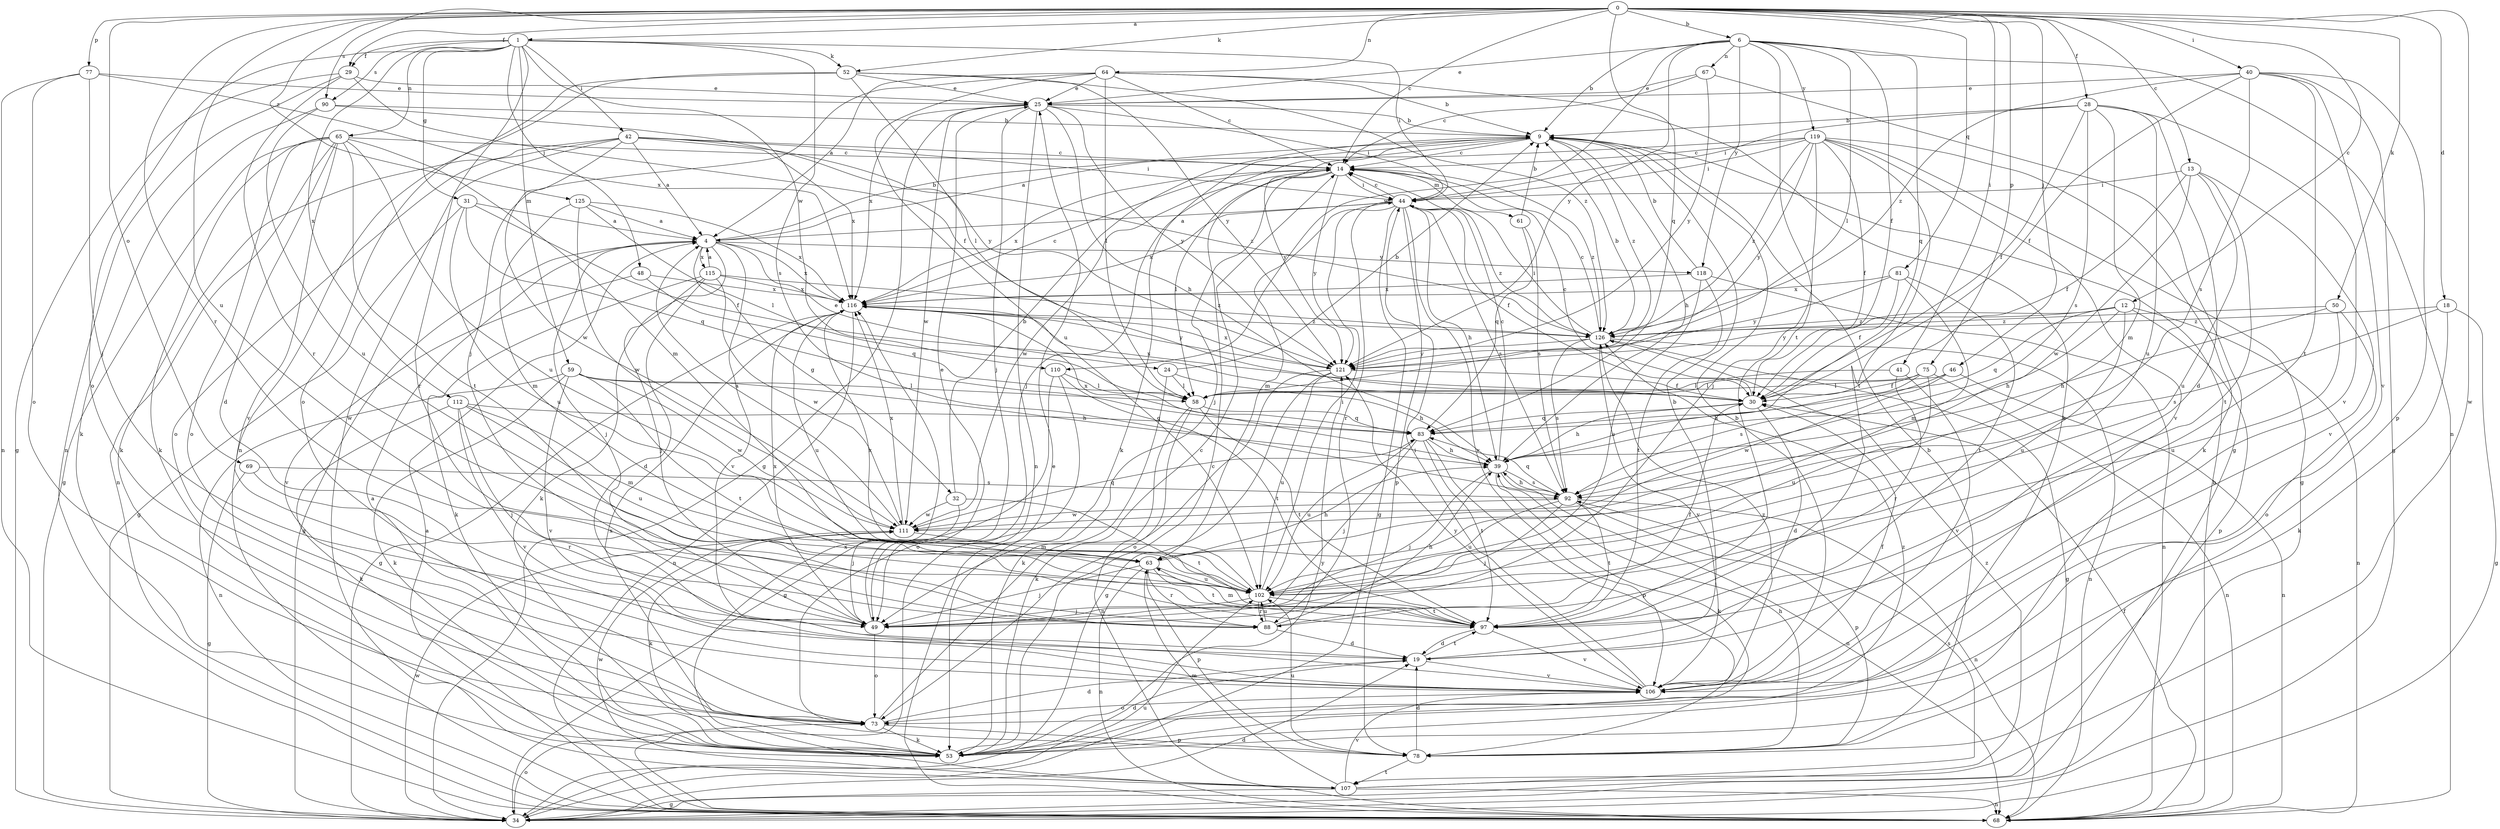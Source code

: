 strict digraph  {
0;
1;
4;
6;
9;
12;
13;
14;
18;
19;
24;
25;
28;
29;
30;
31;
32;
34;
39;
40;
41;
42;
44;
46;
48;
49;
50;
52;
53;
58;
59;
61;
63;
64;
65;
67;
68;
69;
73;
75;
77;
78;
81;
83;
88;
90;
92;
97;
102;
106;
107;
110;
111;
112;
115;
116;
118;
119;
121;
125;
126;
0 -> 1  [label=a];
0 -> 6  [label=b];
0 -> 12  [label=c];
0 -> 13  [label=c];
0 -> 14  [label=c];
0 -> 18  [label=d];
0 -> 28  [label=f];
0 -> 29  [label=f];
0 -> 40  [label=i];
0 -> 41  [label=i];
0 -> 46  [label=j];
0 -> 50  [label=k];
0 -> 52  [label=k];
0 -> 64  [label=n];
0 -> 69  [label=o];
0 -> 75  [label=p];
0 -> 77  [label=p];
0 -> 81  [label=q];
0 -> 83  [label=q];
0 -> 88  [label=r];
0 -> 90  [label=s];
0 -> 102  [label=u];
0 -> 107  [label=w];
0 -> 125  [label=z];
1 -> 29  [label=f];
1 -> 31  [label=g];
1 -> 42  [label=i];
1 -> 44  [label=i];
1 -> 48  [label=j];
1 -> 52  [label=k];
1 -> 59  [label=m];
1 -> 65  [label=n];
1 -> 73  [label=o];
1 -> 90  [label=s];
1 -> 92  [label=s];
1 -> 107  [label=w];
1 -> 110  [label=w];
1 -> 112  [label=x];
4 -> 9  [label=b];
4 -> 24  [label=e];
4 -> 32  [label=g];
4 -> 34  [label=g];
4 -> 49  [label=j];
4 -> 53  [label=k];
4 -> 106  [label=v];
4 -> 115  [label=x];
4 -> 116  [label=x];
4 -> 118  [label=y];
6 -> 9  [label=b];
6 -> 25  [label=e];
6 -> 30  [label=f];
6 -> 58  [label=l];
6 -> 67  [label=n];
6 -> 68  [label=n];
6 -> 83  [label=q];
6 -> 97  [label=t];
6 -> 110  [label=w];
6 -> 118  [label=y];
6 -> 119  [label=y];
6 -> 121  [label=y];
9 -> 14  [label=c];
9 -> 39  [label=h];
9 -> 49  [label=j];
9 -> 53  [label=k];
9 -> 121  [label=y];
9 -> 126  [label=z];
12 -> 39  [label=h];
12 -> 68  [label=n];
12 -> 78  [label=p];
12 -> 83  [label=q];
12 -> 102  [label=u];
12 -> 121  [label=y];
12 -> 126  [label=z];
13 -> 30  [label=f];
13 -> 44  [label=i];
13 -> 97  [label=t];
13 -> 102  [label=u];
13 -> 106  [label=v];
13 -> 111  [label=w];
14 -> 44  [label=i];
14 -> 49  [label=j];
14 -> 58  [label=l];
14 -> 61  [label=m];
14 -> 111  [label=w];
14 -> 116  [label=x];
14 -> 121  [label=y];
14 -> 126  [label=z];
18 -> 34  [label=g];
18 -> 53  [label=k];
18 -> 92  [label=s];
18 -> 126  [label=z];
19 -> 9  [label=b];
19 -> 97  [label=t];
19 -> 106  [label=v];
24 -> 9  [label=b];
24 -> 39  [label=h];
24 -> 53  [label=k];
24 -> 58  [label=l];
25 -> 9  [label=b];
25 -> 34  [label=g];
25 -> 39  [label=h];
25 -> 44  [label=i];
25 -> 49  [label=j];
25 -> 68  [label=n];
25 -> 111  [label=w];
25 -> 116  [label=x];
25 -> 121  [label=y];
28 -> 9  [label=b];
28 -> 19  [label=d];
28 -> 30  [label=f];
28 -> 44  [label=i];
28 -> 63  [label=m];
28 -> 92  [label=s];
28 -> 102  [label=u];
28 -> 106  [label=v];
29 -> 25  [label=e];
29 -> 30  [label=f];
29 -> 34  [label=g];
29 -> 68  [label=n];
29 -> 88  [label=r];
30 -> 14  [label=c];
30 -> 19  [label=d];
30 -> 39  [label=h];
30 -> 83  [label=q];
30 -> 116  [label=x];
31 -> 4  [label=a];
31 -> 30  [label=f];
31 -> 34  [label=g];
31 -> 83  [label=q];
31 -> 102  [label=u];
32 -> 9  [label=b];
32 -> 49  [label=j];
32 -> 97  [label=t];
32 -> 111  [label=w];
34 -> 19  [label=d];
34 -> 73  [label=o];
34 -> 102  [label=u];
34 -> 111  [label=w];
39 -> 14  [label=c];
39 -> 49  [label=j];
39 -> 53  [label=k];
39 -> 68  [label=n];
39 -> 92  [label=s];
39 -> 116  [label=x];
40 -> 25  [label=e];
40 -> 30  [label=f];
40 -> 34  [label=g];
40 -> 78  [label=p];
40 -> 92  [label=s];
40 -> 97  [label=t];
40 -> 106  [label=v];
40 -> 126  [label=z];
41 -> 58  [label=l];
41 -> 88  [label=r];
41 -> 106  [label=v];
42 -> 4  [label=a];
42 -> 14  [label=c];
42 -> 44  [label=i];
42 -> 53  [label=k];
42 -> 73  [label=o];
42 -> 88  [label=r];
42 -> 111  [label=w];
42 -> 116  [label=x];
42 -> 126  [label=z];
44 -> 4  [label=a];
44 -> 14  [label=c];
44 -> 30  [label=f];
44 -> 34  [label=g];
44 -> 39  [label=h];
44 -> 63  [label=m];
44 -> 78  [label=p];
44 -> 88  [label=r];
44 -> 92  [label=s];
44 -> 106  [label=v];
44 -> 116  [label=x];
44 -> 126  [label=z];
46 -> 58  [label=l];
46 -> 68  [label=n];
46 -> 92  [label=s];
46 -> 111  [label=w];
48 -> 83  [label=q];
48 -> 106  [label=v];
48 -> 116  [label=x];
49 -> 25  [label=e];
49 -> 73  [label=o];
49 -> 116  [label=x];
50 -> 39  [label=h];
50 -> 73  [label=o];
50 -> 102  [label=u];
50 -> 126  [label=z];
52 -> 25  [label=e];
52 -> 58  [label=l];
52 -> 68  [label=n];
52 -> 73  [label=o];
52 -> 121  [label=y];
52 -> 126  [label=z];
53 -> 4  [label=a];
53 -> 14  [label=c];
53 -> 19  [label=d];
53 -> 121  [label=y];
53 -> 126  [label=z];
58 -> 53  [label=k];
58 -> 68  [label=n];
58 -> 83  [label=q];
58 -> 97  [label=t];
59 -> 39  [label=h];
59 -> 53  [label=k];
59 -> 58  [label=l];
59 -> 68  [label=n];
59 -> 97  [label=t];
59 -> 106  [label=v];
59 -> 111  [label=w];
61 -> 9  [label=b];
61 -> 83  [label=q];
61 -> 92  [label=s];
63 -> 39  [label=h];
63 -> 49  [label=j];
63 -> 68  [label=n];
63 -> 78  [label=p];
63 -> 88  [label=r];
63 -> 97  [label=t];
63 -> 102  [label=u];
64 -> 4  [label=a];
64 -> 9  [label=b];
64 -> 14  [label=c];
64 -> 25  [label=e];
64 -> 49  [label=j];
64 -> 53  [label=k];
64 -> 58  [label=l];
64 -> 102  [label=u];
65 -> 14  [label=c];
65 -> 19  [label=d];
65 -> 34  [label=g];
65 -> 53  [label=k];
65 -> 63  [label=m];
65 -> 68  [label=n];
65 -> 73  [label=o];
65 -> 97  [label=t];
65 -> 102  [label=u];
65 -> 106  [label=v];
67 -> 14  [label=c];
67 -> 25  [label=e];
67 -> 34  [label=g];
67 -> 121  [label=y];
68 -> 4  [label=a];
68 -> 9  [label=b];
68 -> 25  [label=e];
68 -> 30  [label=f];
69 -> 34  [label=g];
69 -> 88  [label=r];
69 -> 92  [label=s];
73 -> 14  [label=c];
73 -> 19  [label=d];
73 -> 53  [label=k];
73 -> 78  [label=p];
75 -> 30  [label=f];
75 -> 39  [label=h];
75 -> 58  [label=l];
75 -> 68  [label=n];
75 -> 102  [label=u];
77 -> 25  [label=e];
77 -> 49  [label=j];
77 -> 68  [label=n];
77 -> 73  [label=o];
77 -> 116  [label=x];
78 -> 9  [label=b];
78 -> 19  [label=d];
78 -> 39  [label=h];
78 -> 102  [label=u];
78 -> 116  [label=x];
78 -> 107  [label=t];
81 -> 30  [label=f];
81 -> 63  [label=m];
81 -> 97  [label=t];
81 -> 116  [label=x];
81 -> 121  [label=y];
83 -> 39  [label=h];
83 -> 49  [label=j];
83 -> 78  [label=p];
83 -> 97  [label=t];
83 -> 102  [label=u];
88 -> 19  [label=d];
88 -> 30  [label=f];
88 -> 39  [label=h];
88 -> 102  [label=u];
90 -> 9  [label=b];
90 -> 53  [label=k];
90 -> 102  [label=u];
90 -> 121  [label=y];
92 -> 39  [label=h];
92 -> 49  [label=j];
92 -> 68  [label=n];
92 -> 78  [label=p];
92 -> 83  [label=q];
92 -> 97  [label=t];
92 -> 102  [label=u];
92 -> 111  [label=w];
97 -> 19  [label=d];
97 -> 63  [label=m];
97 -> 106  [label=v];
102 -> 44  [label=i];
102 -> 49  [label=j];
102 -> 88  [label=r];
102 -> 97  [label=t];
102 -> 116  [label=x];
106 -> 9  [label=b];
106 -> 30  [label=f];
106 -> 44  [label=i];
106 -> 73  [label=o];
106 -> 121  [label=y];
106 -> 126  [label=z];
107 -> 34  [label=g];
107 -> 63  [label=m];
107 -> 68  [label=n];
107 -> 92  [label=s];
107 -> 106  [label=v];
107 -> 111  [label=w];
107 -> 116  [label=x];
107 -> 126  [label=z];
110 -> 34  [label=g];
110 -> 58  [label=l];
110 -> 73  [label=o];
110 -> 97  [label=t];
111 -> 4  [label=a];
111 -> 53  [label=k];
111 -> 63  [label=m];
111 -> 83  [label=q];
111 -> 116  [label=x];
112 -> 49  [label=j];
112 -> 53  [label=k];
112 -> 63  [label=m];
112 -> 83  [label=q];
112 -> 102  [label=u];
112 -> 106  [label=v];
115 -> 4  [label=a];
115 -> 19  [label=d];
115 -> 49  [label=j];
115 -> 53  [label=k];
115 -> 111  [label=w];
115 -> 116  [label=x];
115 -> 126  [label=z];
116 -> 14  [label=c];
116 -> 34  [label=g];
116 -> 68  [label=n];
116 -> 102  [label=u];
116 -> 121  [label=y];
116 -> 126  [label=z];
118 -> 9  [label=b];
118 -> 68  [label=n];
118 -> 97  [label=t];
118 -> 102  [label=u];
118 -> 116  [label=x];
119 -> 4  [label=a];
119 -> 14  [label=c];
119 -> 30  [label=f];
119 -> 34  [label=g];
119 -> 44  [label=i];
119 -> 49  [label=j];
119 -> 53  [label=k];
119 -> 97  [label=t];
119 -> 106  [label=v];
119 -> 121  [label=y];
119 -> 126  [label=z];
121 -> 30  [label=f];
121 -> 34  [label=g];
121 -> 73  [label=o];
121 -> 102  [label=u];
121 -> 116  [label=x];
125 -> 4  [label=a];
125 -> 58  [label=l];
125 -> 63  [label=m];
125 -> 111  [label=w];
125 -> 116  [label=x];
126 -> 9  [label=b];
126 -> 14  [label=c];
126 -> 34  [label=g];
126 -> 44  [label=i];
126 -> 68  [label=n];
126 -> 92  [label=s];
126 -> 106  [label=v];
126 -> 121  [label=y];
}
